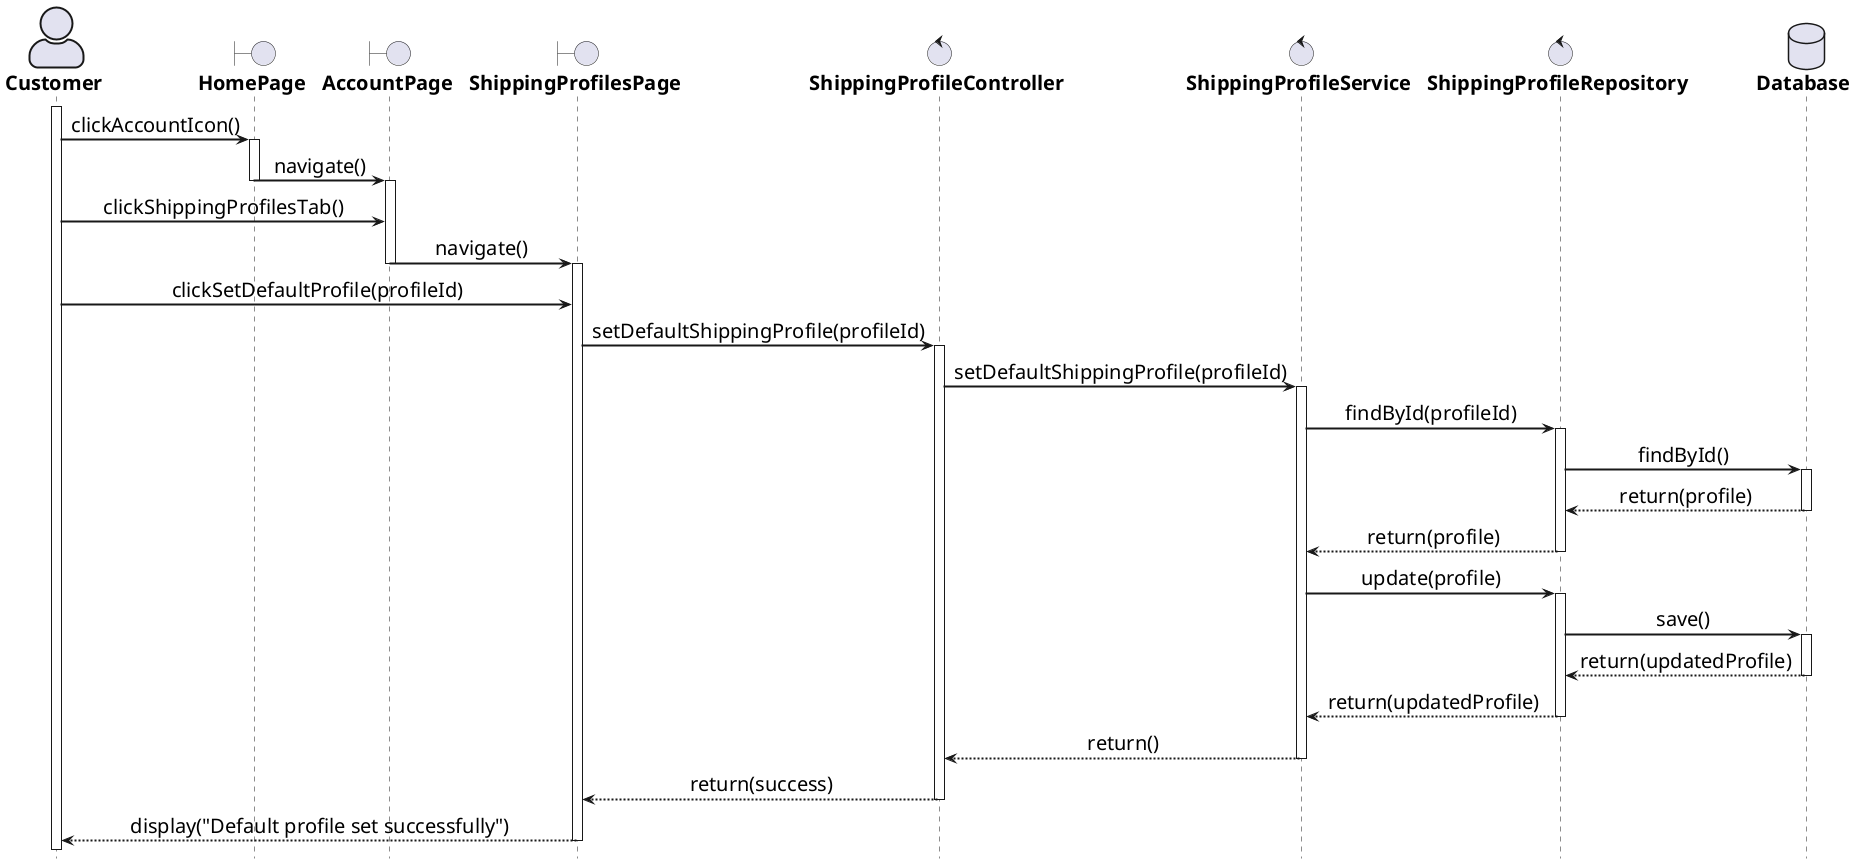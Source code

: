 @startuml

' General configuration
skinparam defaultFontSize 20
skinparam sequenceMessageAlign center

' Actor style configuration
skinparam actorStyle awesome

' Arrow and border thickness configuration
skinparam {
    ArrowThickness 2
    ParticipantBorderThickness 2
    ActorBorderThickness 2
    LifeLineBorderThickness 2
    ActivationBorderThickness 2
}

' Life line color configuration
skinparam LifeLineBorderColor black

' Font style configuration for components
skinparam {
    actorFontStyle bold
    boundaryFontStyle bold
    controlFontStyle bold
    entityFontStyle bold
    databaseFontStyle bold
}

' Define components
actor "Customer" as actor
boundary "HomePage" as homePage
boundary "AccountPage" as accountPage
boundary "ShippingProfilesPage" as profilePage
control "ShippingProfileController" as controller
control "ShippingProfileService" as service
control "ShippingProfileRepository" as profileRepo
database "Database" as db

' Start processing flow
activate actor

actor -> homePage: clickAccountIcon()
activate homePage

homePage -> accountPage: navigate()
deactivate homePage
activate accountPage

actor -> accountPage: clickShippingProfilesTab()
accountPage -> profilePage: navigate()
deactivate accountPage
activate profilePage

actor -> profilePage: clickSetDefaultProfile(profileId)

profilePage -> controller: setDefaultShippingProfile(profileId)
activate controller

controller -> service: setDefaultShippingProfile(profileId)
activate service

service -> profileRepo: findById(profileId)
activate profileRepo
profileRepo -> db: findById()
activate db
db --> profileRepo: return(profile)
deactivate db
profileRepo --> service: return(profile)
deactivate profileRepo

service -> profileRepo: update(profile)
activate profileRepo
profileRepo -> db: save()
activate db
db --> profileRepo: return(updatedProfile)
deactivate db
profileRepo --> service: return(updatedProfile)
deactivate profileRepo

service --> controller: return()
deactivate service

controller --> profilePage: return(success)
deactivate controller

profilePage --> actor: display("Default profile set successfully")

deactivate profilePage

hide footbox
@enduml